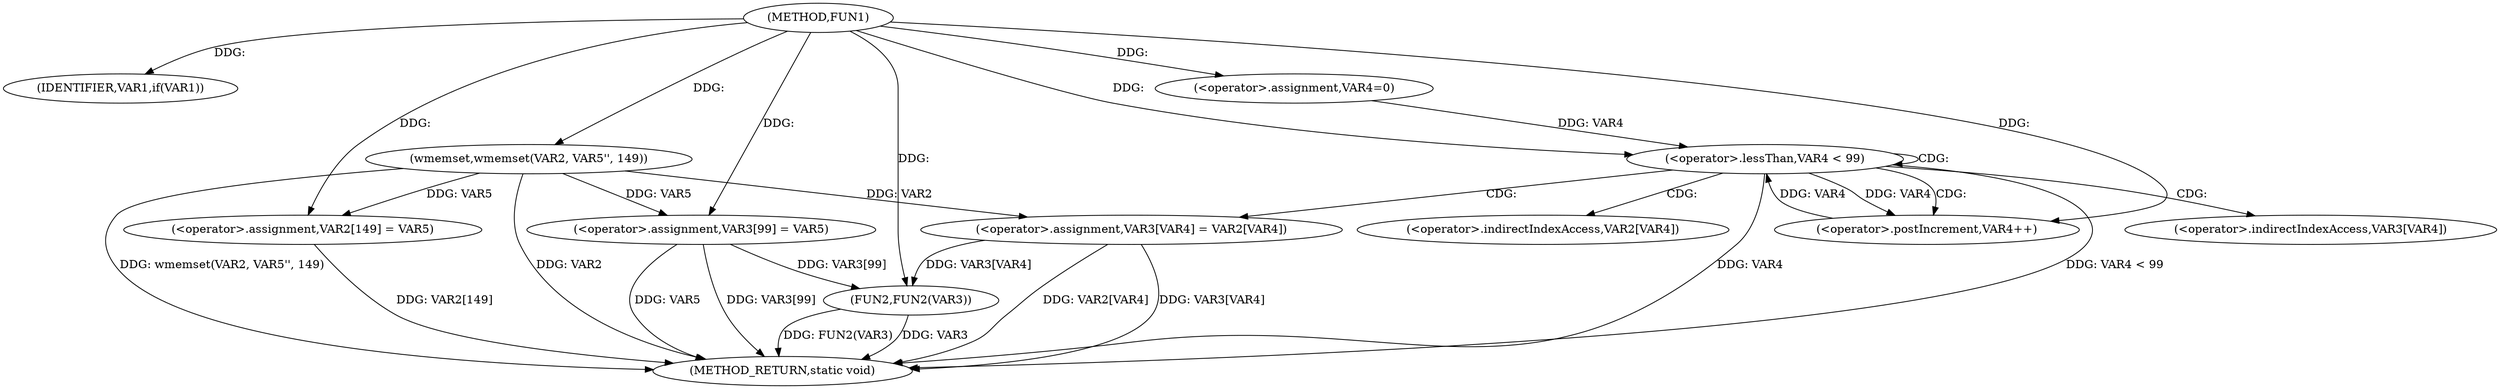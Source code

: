 digraph FUN1 {  
"1000100" [label = "(METHOD,FUN1)" ]
"1000142" [label = "(METHOD_RETURN,static void)" ]
"1000103" [label = "(IDENTIFIER,VAR1,if(VAR1))" ]
"1000109" [label = "(wmemset,wmemset(VAR2, VAR5'', 149))" ]
"1000113" [label = "(<operator>.assignment,VAR2[149] = VAR5)" ]
"1000119" [label = "(<operator>.assignment,VAR4=0)" ]
"1000122" [label = "(<operator>.lessThan,VAR4 < 99)" ]
"1000125" [label = "(<operator>.postIncrement,VAR4++)" ]
"1000128" [label = "(<operator>.assignment,VAR3[VAR4] = VAR2[VAR4])" ]
"1000135" [label = "(<operator>.assignment,VAR3[99] = VAR5)" ]
"1000140" [label = "(FUN2,FUN2(VAR3))" ]
"1000129" [label = "(<operator>.indirectIndexAccess,VAR3[VAR4])" ]
"1000132" [label = "(<operator>.indirectIndexAccess,VAR2[VAR4])" ]
  "1000113" -> "1000142"  [ label = "DDG: VAR2[149]"] 
  "1000140" -> "1000142"  [ label = "DDG: FUN2(VAR3)"] 
  "1000128" -> "1000142"  [ label = "DDG: VAR3[VAR4]"] 
  "1000109" -> "1000142"  [ label = "DDG: wmemset(VAR2, VAR5'', 149)"] 
  "1000122" -> "1000142"  [ label = "DDG: VAR4"] 
  "1000128" -> "1000142"  [ label = "DDG: VAR2[VAR4]"] 
  "1000140" -> "1000142"  [ label = "DDG: VAR3"] 
  "1000135" -> "1000142"  [ label = "DDG: VAR5"] 
  "1000109" -> "1000142"  [ label = "DDG: VAR2"] 
  "1000135" -> "1000142"  [ label = "DDG: VAR3[99]"] 
  "1000122" -> "1000142"  [ label = "DDG: VAR4 < 99"] 
  "1000100" -> "1000103"  [ label = "DDG: "] 
  "1000100" -> "1000109"  [ label = "DDG: "] 
  "1000109" -> "1000113"  [ label = "DDG: VAR5"] 
  "1000100" -> "1000113"  [ label = "DDG: "] 
  "1000100" -> "1000119"  [ label = "DDG: "] 
  "1000125" -> "1000122"  [ label = "DDG: VAR4"] 
  "1000119" -> "1000122"  [ label = "DDG: VAR4"] 
  "1000100" -> "1000122"  [ label = "DDG: "] 
  "1000122" -> "1000125"  [ label = "DDG: VAR4"] 
  "1000100" -> "1000125"  [ label = "DDG: "] 
  "1000109" -> "1000128"  [ label = "DDG: VAR2"] 
  "1000100" -> "1000135"  [ label = "DDG: "] 
  "1000109" -> "1000135"  [ label = "DDG: VAR5"] 
  "1000128" -> "1000140"  [ label = "DDG: VAR3[VAR4]"] 
  "1000135" -> "1000140"  [ label = "DDG: VAR3[99]"] 
  "1000100" -> "1000140"  [ label = "DDG: "] 
  "1000122" -> "1000125"  [ label = "CDG: "] 
  "1000122" -> "1000132"  [ label = "CDG: "] 
  "1000122" -> "1000128"  [ label = "CDG: "] 
  "1000122" -> "1000129"  [ label = "CDG: "] 
  "1000122" -> "1000122"  [ label = "CDG: "] 
}
